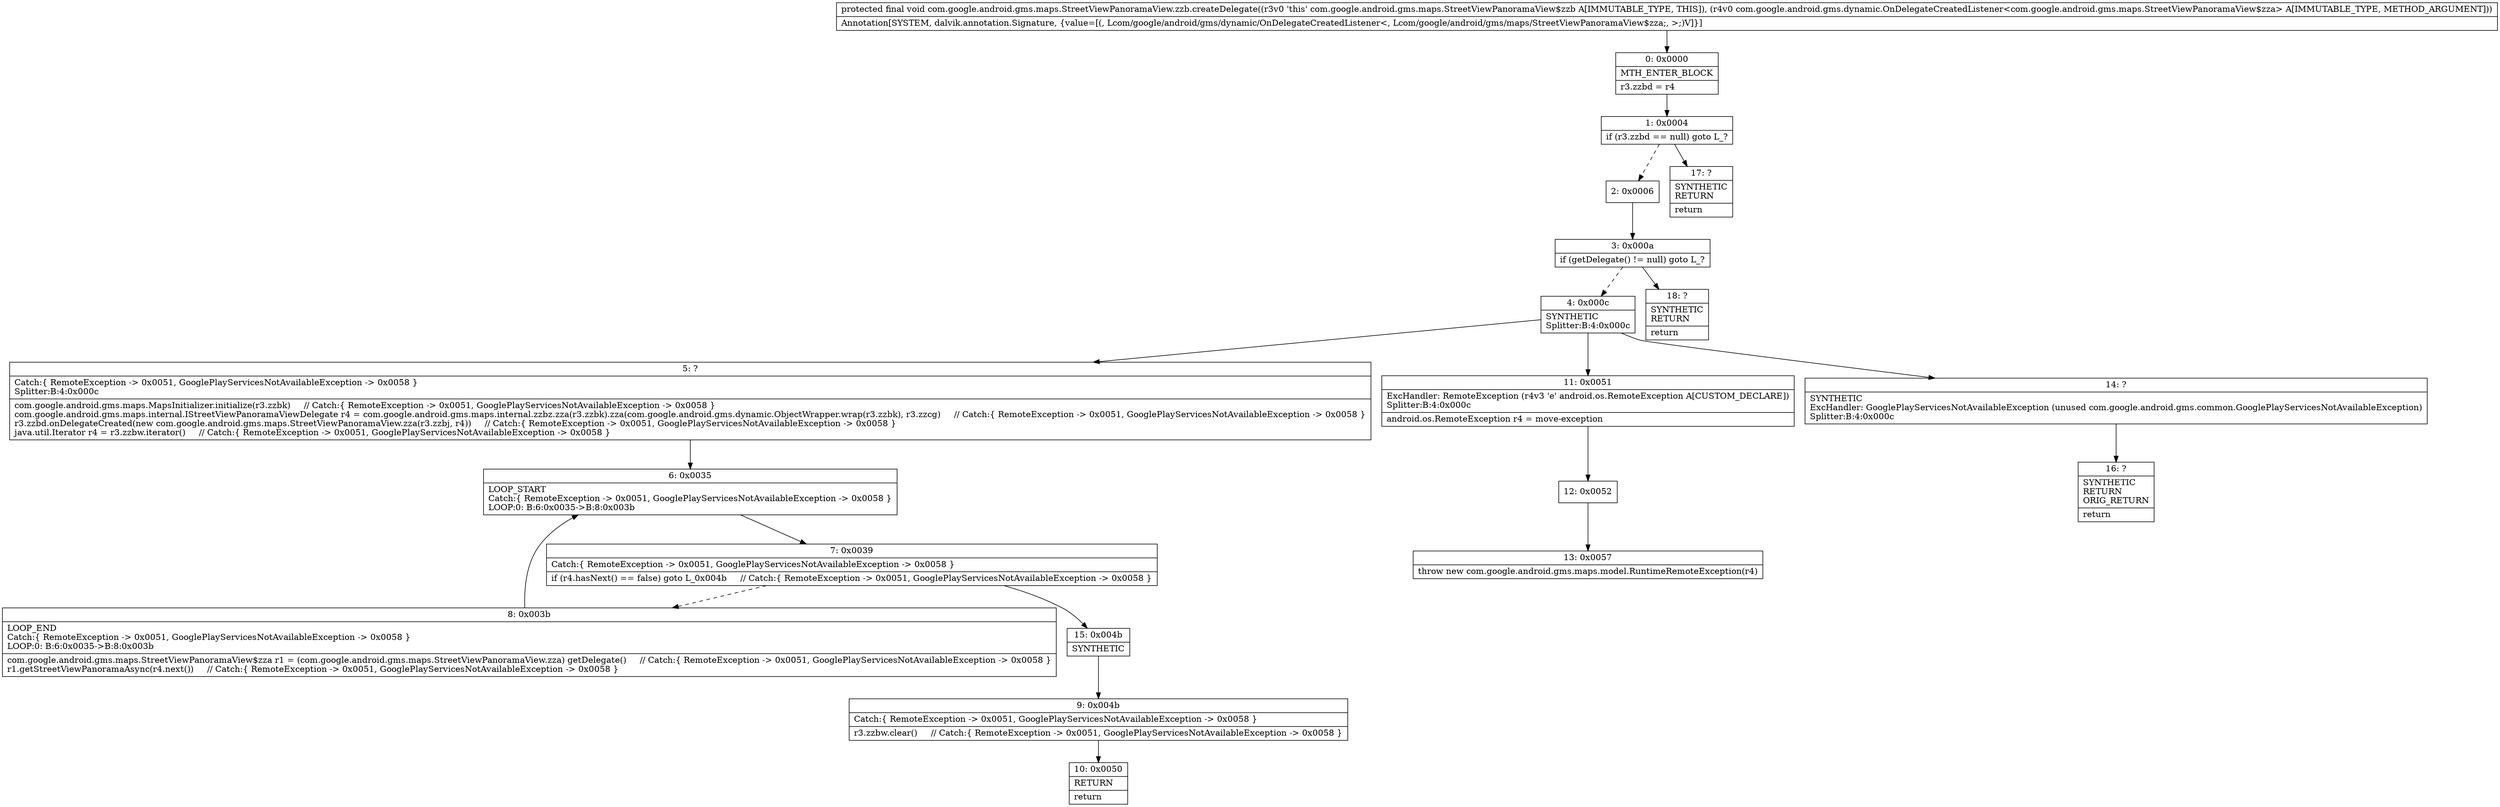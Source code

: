 digraph "CFG forcom.google.android.gms.maps.StreetViewPanoramaView.zzb.createDelegate(Lcom\/google\/android\/gms\/dynamic\/OnDelegateCreatedListener;)V" {
Node_0 [shape=record,label="{0\:\ 0x0000|MTH_ENTER_BLOCK\l|r3.zzbd = r4\l}"];
Node_1 [shape=record,label="{1\:\ 0x0004|if (r3.zzbd == null) goto L_?\l}"];
Node_2 [shape=record,label="{2\:\ 0x0006}"];
Node_3 [shape=record,label="{3\:\ 0x000a|if (getDelegate() != null) goto L_?\l}"];
Node_4 [shape=record,label="{4\:\ 0x000c|SYNTHETIC\lSplitter:B:4:0x000c\l}"];
Node_5 [shape=record,label="{5\:\ ?|Catch:\{ RemoteException \-\> 0x0051, GooglePlayServicesNotAvailableException \-\> 0x0058 \}\lSplitter:B:4:0x000c\l|com.google.android.gms.maps.MapsInitializer.initialize(r3.zzbk)     \/\/ Catch:\{ RemoteException \-\> 0x0051, GooglePlayServicesNotAvailableException \-\> 0x0058 \}\lcom.google.android.gms.maps.internal.IStreetViewPanoramaViewDelegate r4 = com.google.android.gms.maps.internal.zzbz.zza(r3.zzbk).zza(com.google.android.gms.dynamic.ObjectWrapper.wrap(r3.zzbk), r3.zzcg)     \/\/ Catch:\{ RemoteException \-\> 0x0051, GooglePlayServicesNotAvailableException \-\> 0x0058 \}\lr3.zzbd.onDelegateCreated(new com.google.android.gms.maps.StreetViewPanoramaView.zza(r3.zzbj, r4))     \/\/ Catch:\{ RemoteException \-\> 0x0051, GooglePlayServicesNotAvailableException \-\> 0x0058 \}\ljava.util.Iterator r4 = r3.zzbw.iterator()     \/\/ Catch:\{ RemoteException \-\> 0x0051, GooglePlayServicesNotAvailableException \-\> 0x0058 \}\l}"];
Node_6 [shape=record,label="{6\:\ 0x0035|LOOP_START\lCatch:\{ RemoteException \-\> 0x0051, GooglePlayServicesNotAvailableException \-\> 0x0058 \}\lLOOP:0: B:6:0x0035\-\>B:8:0x003b\l}"];
Node_7 [shape=record,label="{7\:\ 0x0039|Catch:\{ RemoteException \-\> 0x0051, GooglePlayServicesNotAvailableException \-\> 0x0058 \}\l|if (r4.hasNext() == false) goto L_0x004b     \/\/ Catch:\{ RemoteException \-\> 0x0051, GooglePlayServicesNotAvailableException \-\> 0x0058 \}\l}"];
Node_8 [shape=record,label="{8\:\ 0x003b|LOOP_END\lCatch:\{ RemoteException \-\> 0x0051, GooglePlayServicesNotAvailableException \-\> 0x0058 \}\lLOOP:0: B:6:0x0035\-\>B:8:0x003b\l|com.google.android.gms.maps.StreetViewPanoramaView$zza r1 = (com.google.android.gms.maps.StreetViewPanoramaView.zza) getDelegate()     \/\/ Catch:\{ RemoteException \-\> 0x0051, GooglePlayServicesNotAvailableException \-\> 0x0058 \}\lr1.getStreetViewPanoramaAsync(r4.next())     \/\/ Catch:\{ RemoteException \-\> 0x0051, GooglePlayServicesNotAvailableException \-\> 0x0058 \}\l}"];
Node_9 [shape=record,label="{9\:\ 0x004b|Catch:\{ RemoteException \-\> 0x0051, GooglePlayServicesNotAvailableException \-\> 0x0058 \}\l|r3.zzbw.clear()     \/\/ Catch:\{ RemoteException \-\> 0x0051, GooglePlayServicesNotAvailableException \-\> 0x0058 \}\l}"];
Node_10 [shape=record,label="{10\:\ 0x0050|RETURN\l|return\l}"];
Node_11 [shape=record,label="{11\:\ 0x0051|ExcHandler: RemoteException (r4v3 'e' android.os.RemoteException A[CUSTOM_DECLARE])\lSplitter:B:4:0x000c\l|android.os.RemoteException r4 = move\-exception\l}"];
Node_12 [shape=record,label="{12\:\ 0x0052}"];
Node_13 [shape=record,label="{13\:\ 0x0057|throw new com.google.android.gms.maps.model.RuntimeRemoteException(r4)\l}"];
Node_14 [shape=record,label="{14\:\ ?|SYNTHETIC\lExcHandler: GooglePlayServicesNotAvailableException (unused com.google.android.gms.common.GooglePlayServicesNotAvailableException)\lSplitter:B:4:0x000c\l}"];
Node_15 [shape=record,label="{15\:\ 0x004b|SYNTHETIC\l}"];
Node_16 [shape=record,label="{16\:\ ?|SYNTHETIC\lRETURN\lORIG_RETURN\l|return\l}"];
Node_17 [shape=record,label="{17\:\ ?|SYNTHETIC\lRETURN\l|return\l}"];
Node_18 [shape=record,label="{18\:\ ?|SYNTHETIC\lRETURN\l|return\l}"];
MethodNode[shape=record,label="{protected final void com.google.android.gms.maps.StreetViewPanoramaView.zzb.createDelegate((r3v0 'this' com.google.android.gms.maps.StreetViewPanoramaView$zzb A[IMMUTABLE_TYPE, THIS]), (r4v0 com.google.android.gms.dynamic.OnDelegateCreatedListener\<com.google.android.gms.maps.StreetViewPanoramaView$zza\> A[IMMUTABLE_TYPE, METHOD_ARGUMENT]))  | Annotation[SYSTEM, dalvik.annotation.Signature, \{value=[(, Lcom\/google\/android\/gms\/dynamic\/OnDelegateCreatedListener\<, Lcom\/google\/android\/gms\/maps\/StreetViewPanoramaView$zza;, \>;)V]\}]\l}"];
MethodNode -> Node_0;
Node_0 -> Node_1;
Node_1 -> Node_2[style=dashed];
Node_1 -> Node_17;
Node_2 -> Node_3;
Node_3 -> Node_4[style=dashed];
Node_3 -> Node_18;
Node_4 -> Node_5;
Node_4 -> Node_11;
Node_4 -> Node_14;
Node_5 -> Node_6;
Node_6 -> Node_7;
Node_7 -> Node_8[style=dashed];
Node_7 -> Node_15;
Node_8 -> Node_6;
Node_9 -> Node_10;
Node_11 -> Node_12;
Node_12 -> Node_13;
Node_14 -> Node_16;
Node_15 -> Node_9;
}

